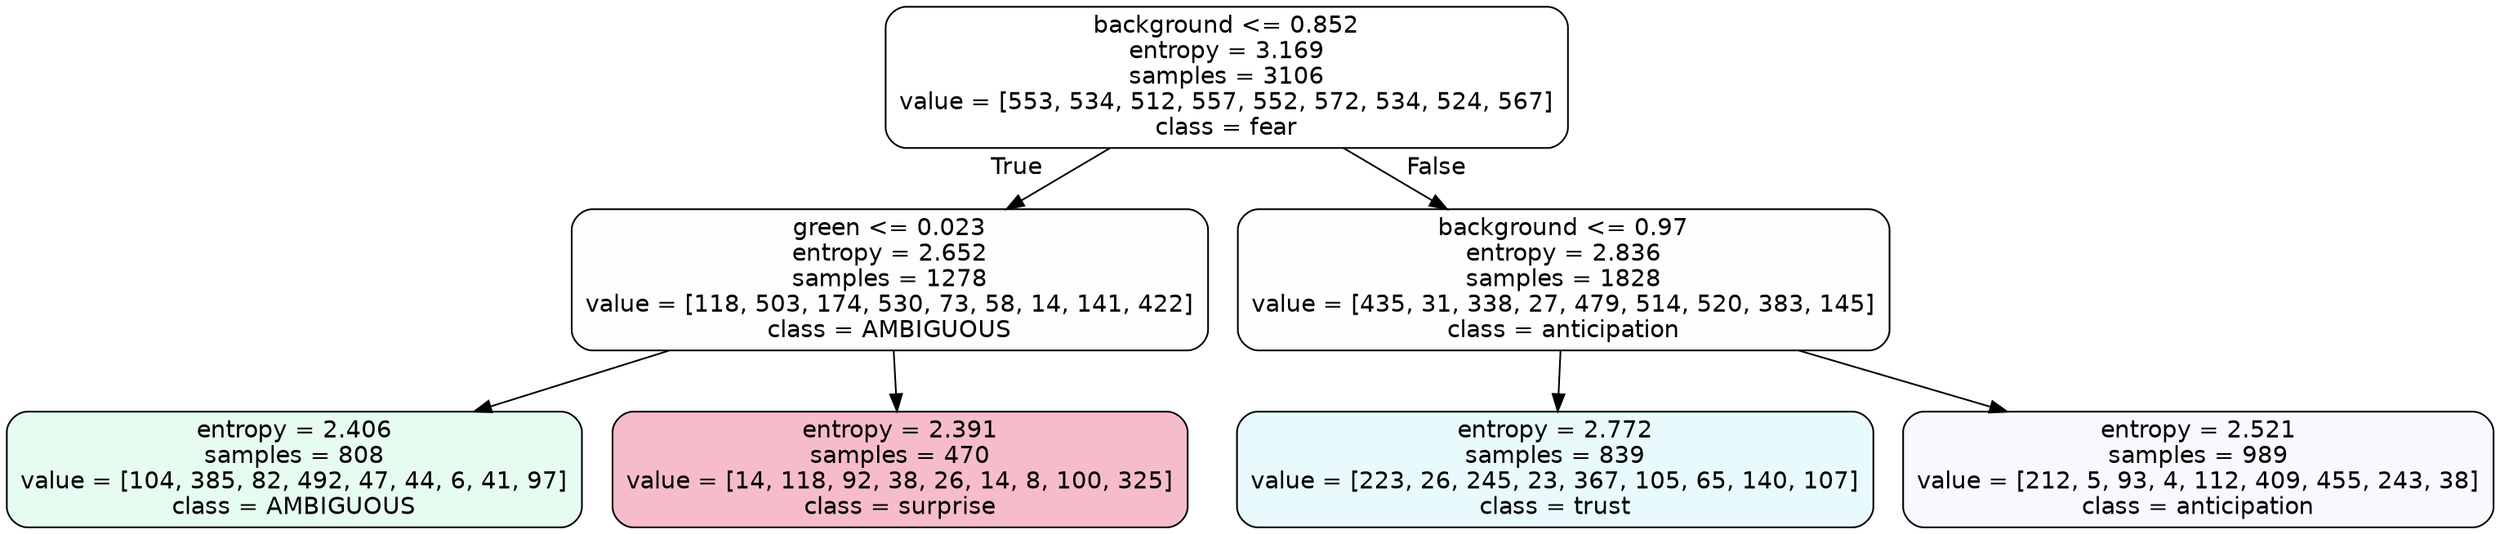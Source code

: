 digraph Tree {
node [shape=box, style="filled, rounded", color="black", fontname=helvetica] ;
edge [fontname=helvetica] ;
0 [label="background <= 0.852\nentropy = 3.169\nsamples = 3106\nvalue = [553, 534, 512, 557, 552, 572, 534, 524, 567]\nclass = fear", fillcolor="#3964e500"] ;
1 [label="green <= 0.023\nentropy = 2.652\nsamples = 1278\nvalue = [118, 503, 174, 530, 73, 58, 14, 141, 422]\nclass = AMBIGUOUS", fillcolor="#39e58104"] ;
0 -> 1 [labeldistance=2.5, labelangle=45, headlabel="True"] ;
2 [label="entropy = 2.406\nsamples = 808\nvalue = [104, 385, 82, 492, 47, 44, 6, 41, 97]\nclass = AMBIGUOUS", fillcolor="#39e5811e"] ;
1 -> 2 ;
3 [label="entropy = 2.391\nsamples = 470\nvalue = [14, 118, 92, 38, 26, 14, 8, 100, 325]\nclass = surprise", fillcolor="#e5396456"] ;
1 -> 3 ;
4 [label="background <= 0.97\nentropy = 2.836\nsamples = 1828\nvalue = [435, 31, 338, 27, 479, 514, 520, 383, 145]\nclass = anticipation", fillcolor="#8139e501"] ;
0 -> 4 [labeldistance=2.5, labelangle=-45, headlabel="False"] ;
5 [label="entropy = 2.772\nsamples = 839\nvalue = [223, 26, 245, 23, 367, 105, 65, 140, 107]\nclass = trust", fillcolor="#39d7e51d"] ;
4 -> 5 ;
6 [label="entropy = 2.521\nsamples = 989\nvalue = [212, 5, 93, 4, 112, 409, 455, 243, 38]\nclass = anticipation", fillcolor="#8139e50a"] ;
4 -> 6 ;
}